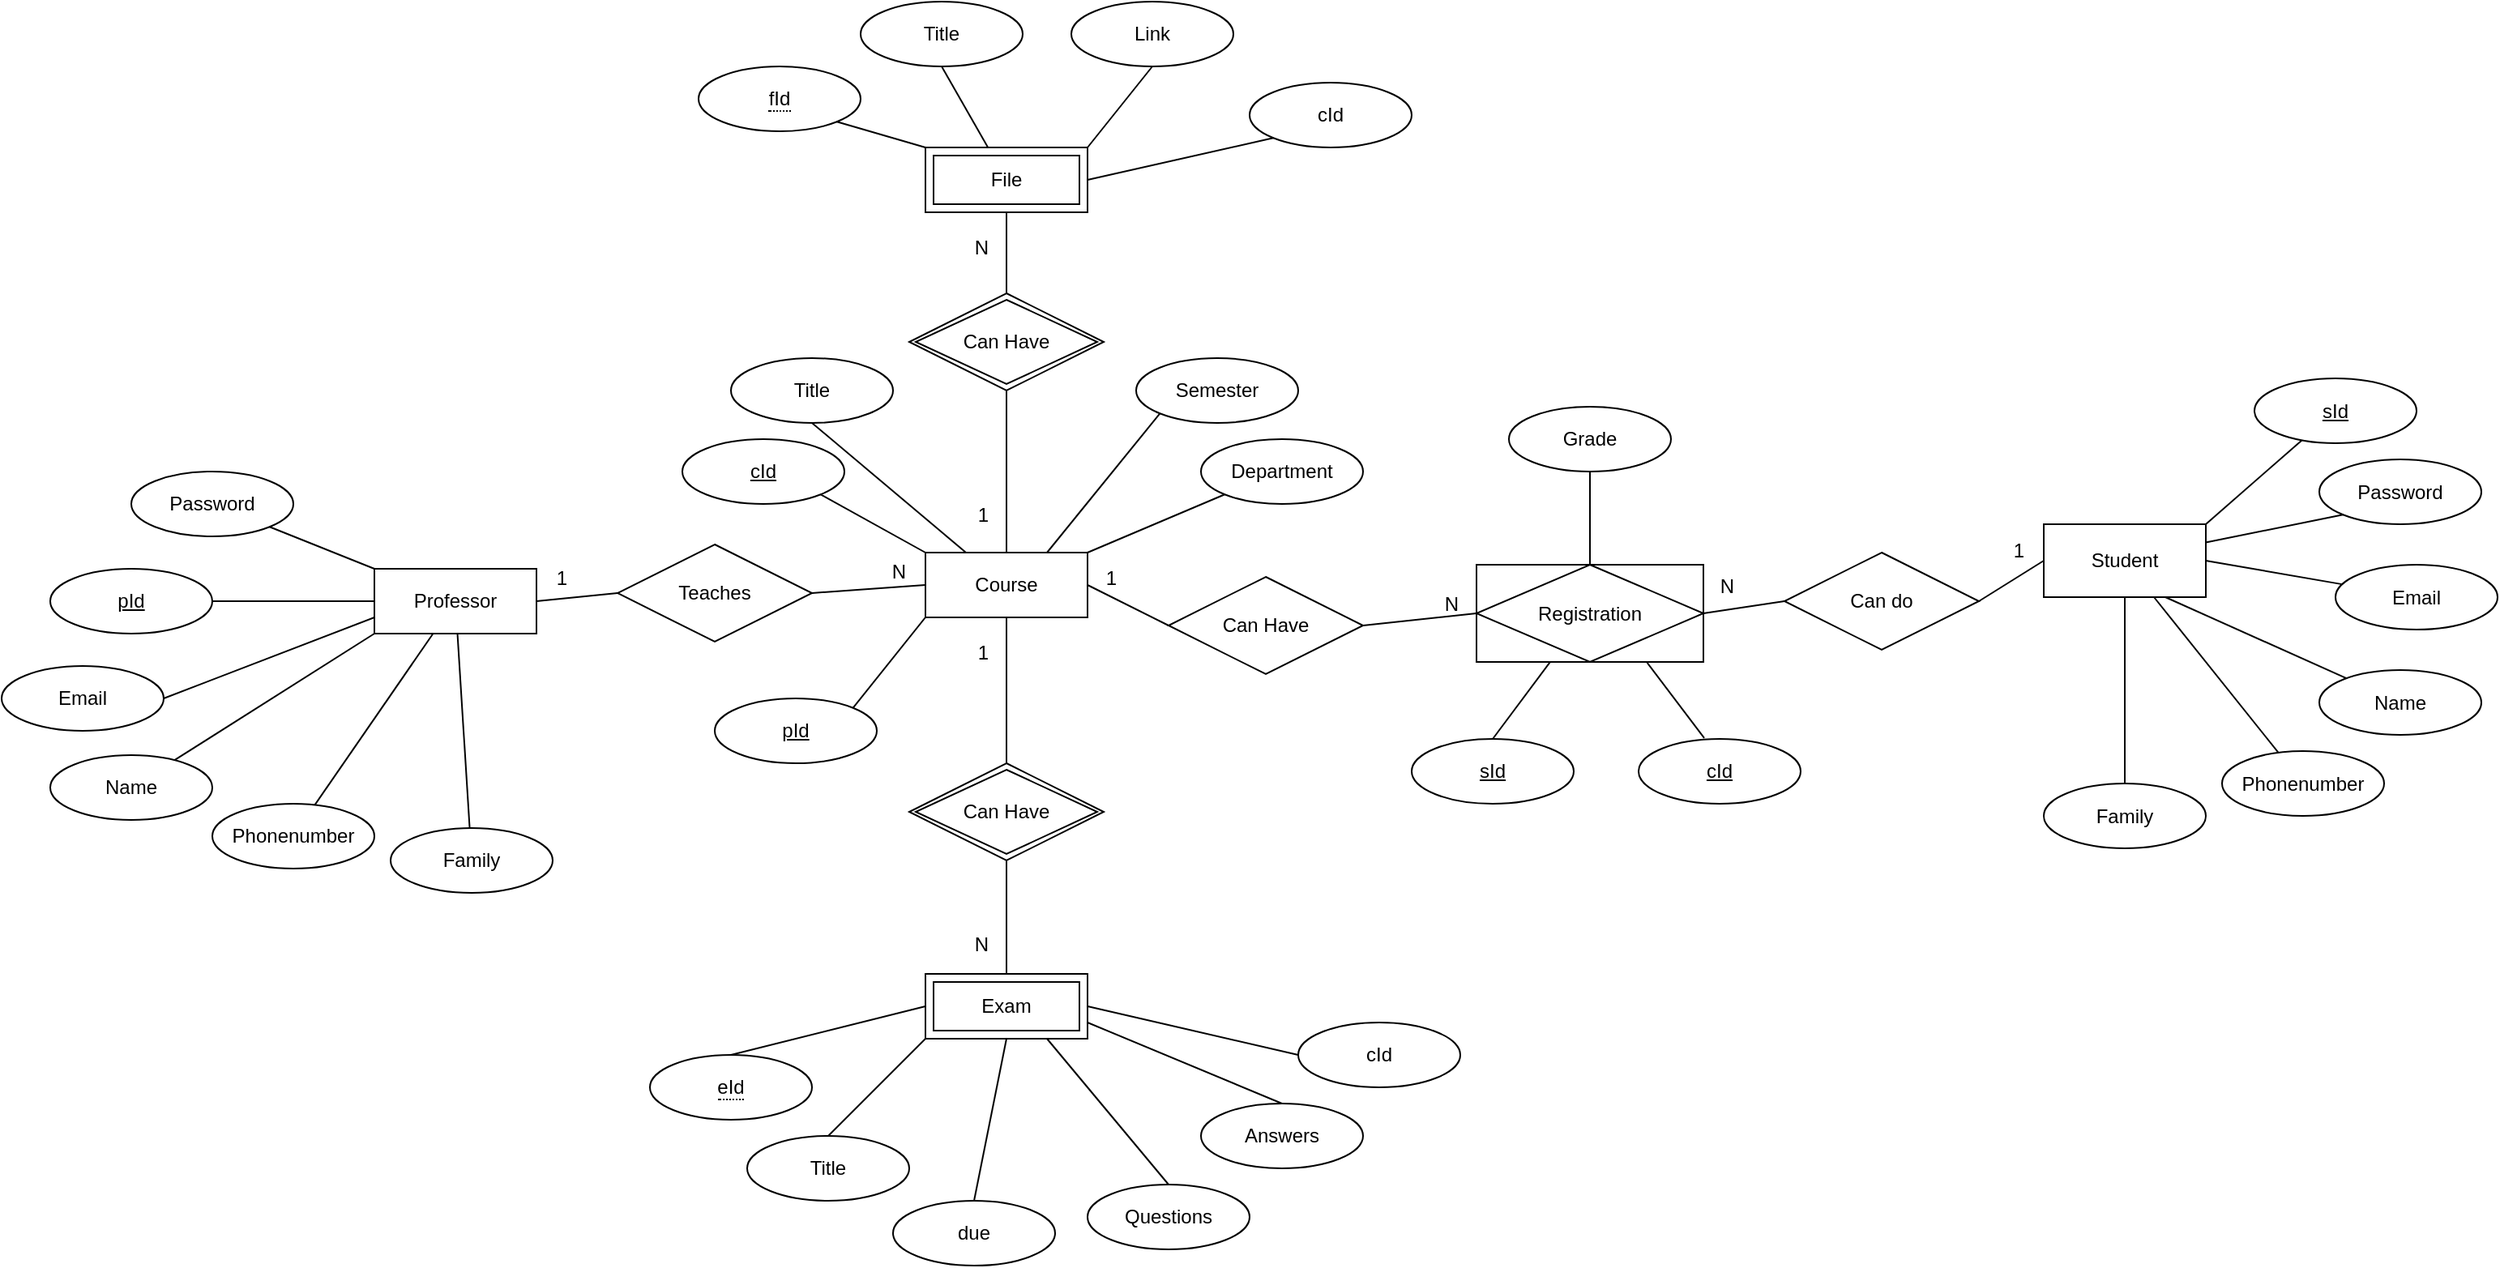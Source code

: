 <mxfile version="24.6.4" type="device">
  <diagram name="Page-1" id="r9-oKDH6c2IHwobVPv9_">
    <mxGraphModel dx="2277" dy="1842" grid="1" gridSize="10" guides="1" tooltips="1" connect="1" arrows="1" fold="1" page="1" pageScale="1" pageWidth="850" pageHeight="1100" math="0" shadow="0">
      <root>
        <mxCell id="0" />
        <mxCell id="1" parent="0" />
        <mxCell id="PK2-CjucyVVqtXHw0Cxr-1" value="Professor" style="whiteSpace=wrap;html=1;align=center;" parent="1" vertex="1">
          <mxGeometry x="10" y="290" width="100" height="40" as="geometry" />
        </mxCell>
        <mxCell id="PK2-CjucyVVqtXHw0Cxr-2" value="Email" style="ellipse;whiteSpace=wrap;html=1;align=center;" parent="1" vertex="1">
          <mxGeometry x="-220" y="350" width="100" height="40" as="geometry" />
        </mxCell>
        <mxCell id="PK2-CjucyVVqtXHw0Cxr-3" value="Family" style="ellipse;whiteSpace=wrap;html=1;align=center;" parent="1" vertex="1">
          <mxGeometry x="20" y="450" width="100" height="40" as="geometry" />
        </mxCell>
        <mxCell id="PK2-CjucyVVqtXHw0Cxr-4" value="Password" style="ellipse;whiteSpace=wrap;html=1;align=center;" parent="1" vertex="1">
          <mxGeometry x="-140" y="230" width="100" height="40" as="geometry" />
        </mxCell>
        <mxCell id="PK2-CjucyVVqtXHw0Cxr-5" value="&lt;u&gt;pId&lt;/u&gt;" style="ellipse;whiteSpace=wrap;html=1;align=center;" parent="1" vertex="1">
          <mxGeometry x="-190" y="290" width="100" height="40" as="geometry" />
        </mxCell>
        <mxCell id="PK2-CjucyVVqtXHw0Cxr-6" value="Name" style="ellipse;whiteSpace=wrap;html=1;align=center;" parent="1" vertex="1">
          <mxGeometry x="-190" y="405" width="100" height="40" as="geometry" />
        </mxCell>
        <mxCell id="PK2-CjucyVVqtXHw0Cxr-7" value="Phonenumber" style="ellipse;whiteSpace=wrap;html=1;align=center;" parent="1" vertex="1">
          <mxGeometry x="-90" y="435" width="100" height="40" as="geometry" />
        </mxCell>
        <mxCell id="PK2-CjucyVVqtXHw0Cxr-17" value="" style="endArrow=none;html=1;rounded=0;" parent="1" source="PK2-CjucyVVqtXHw0Cxr-7" target="PK2-CjucyVVqtXHw0Cxr-1" edge="1">
          <mxGeometry relative="1" as="geometry">
            <mxPoint x="20" y="240" as="sourcePoint" />
            <mxPoint x="180" y="240" as="targetPoint" />
          </mxGeometry>
        </mxCell>
        <mxCell id="PK2-CjucyVVqtXHw0Cxr-18" value="" style="endArrow=none;html=1;rounded=0;" parent="1" source="PK2-CjucyVVqtXHw0Cxr-3" target="PK2-CjucyVVqtXHw0Cxr-1" edge="1">
          <mxGeometry relative="1" as="geometry">
            <mxPoint x="-40" y="440" as="sourcePoint" />
            <mxPoint x="120" y="440" as="targetPoint" />
          </mxGeometry>
        </mxCell>
        <mxCell id="PK2-CjucyVVqtXHw0Cxr-19" value="" style="endArrow=none;html=1;rounded=0;entryX=0;entryY=1;entryDx=0;entryDy=0;" parent="1" source="PK2-CjucyVVqtXHw0Cxr-6" target="PK2-CjucyVVqtXHw0Cxr-1" edge="1">
          <mxGeometry relative="1" as="geometry">
            <mxPoint x="-60" y="179" as="sourcePoint" />
            <mxPoint x="100" y="179" as="targetPoint" />
          </mxGeometry>
        </mxCell>
        <mxCell id="PK2-CjucyVVqtXHw0Cxr-20" value="" style="endArrow=none;html=1;rounded=0;entryX=0;entryY=0.75;entryDx=0;entryDy=0;exitX=1;exitY=0.5;exitDx=0;exitDy=0;" parent="1" source="PK2-CjucyVVqtXHw0Cxr-2" target="PK2-CjucyVVqtXHw0Cxr-1" edge="1">
          <mxGeometry relative="1" as="geometry">
            <mxPoint x="-106.903" y="349.86" as="sourcePoint" />
            <mxPoint x="150" y="210" as="targetPoint" />
            <Array as="points" />
          </mxGeometry>
        </mxCell>
        <mxCell id="PK2-CjucyVVqtXHw0Cxr-21" value="" style="endArrow=none;html=1;rounded=0;entryX=0;entryY=0.5;entryDx=0;entryDy=0;" parent="1" source="PK2-CjucyVVqtXHw0Cxr-5" target="PK2-CjucyVVqtXHw0Cxr-1" edge="1">
          <mxGeometry relative="1" as="geometry">
            <mxPoint x="160" y="209.5" as="sourcePoint" />
            <mxPoint x="320" y="209.5" as="targetPoint" />
          </mxGeometry>
        </mxCell>
        <mxCell id="PK2-CjucyVVqtXHw0Cxr-22" value="" style="endArrow=none;html=1;rounded=0;exitX=1;exitY=1;exitDx=0;exitDy=0;entryX=0;entryY=0;entryDx=0;entryDy=0;" parent="1" source="PK2-CjucyVVqtXHw0Cxr-4" target="PK2-CjucyVVqtXHw0Cxr-1" edge="1">
          <mxGeometry relative="1" as="geometry">
            <mxPoint x="70" y="170" as="sourcePoint" />
            <mxPoint x="230" y="170" as="targetPoint" />
          </mxGeometry>
        </mxCell>
        <mxCell id="PK2-CjucyVVqtXHw0Cxr-23" value="Student" style="whiteSpace=wrap;html=1;align=center;" parent="1" vertex="1">
          <mxGeometry x="1040" y="262.5" width="100" height="45" as="geometry" />
        </mxCell>
        <mxCell id="PK2-CjucyVVqtXHw0Cxr-24" value="Email" style="ellipse;whiteSpace=wrap;html=1;align=center;" parent="1" vertex="1">
          <mxGeometry x="1220" y="287.5" width="100" height="40" as="geometry" />
        </mxCell>
        <mxCell id="PK2-CjucyVVqtXHw0Cxr-25" value="Family" style="ellipse;whiteSpace=wrap;html=1;align=center;" parent="1" vertex="1">
          <mxGeometry x="1040" y="422.5" width="100" height="40" as="geometry" />
        </mxCell>
        <mxCell id="PK2-CjucyVVqtXHw0Cxr-26" value="Password" style="ellipse;whiteSpace=wrap;html=1;align=center;" parent="1" vertex="1">
          <mxGeometry x="1210" y="222.5" width="100" height="40" as="geometry" />
        </mxCell>
        <mxCell id="PK2-CjucyVVqtXHw0Cxr-27" value="&lt;u&gt;sId&lt;/u&gt;" style="ellipse;whiteSpace=wrap;html=1;align=center;" parent="1" vertex="1">
          <mxGeometry x="1170" y="172.5" width="100" height="40" as="geometry" />
        </mxCell>
        <mxCell id="PK2-CjucyVVqtXHw0Cxr-28" value="Name" style="ellipse;whiteSpace=wrap;html=1;align=center;" parent="1" vertex="1">
          <mxGeometry x="1210" y="352.5" width="100" height="40" as="geometry" />
        </mxCell>
        <mxCell id="PK2-CjucyVVqtXHw0Cxr-29" value="Phonenumber" style="ellipse;whiteSpace=wrap;html=1;align=center;" parent="1" vertex="1">
          <mxGeometry x="1150" y="402.5" width="100" height="40" as="geometry" />
        </mxCell>
        <mxCell id="PK2-CjucyVVqtXHw0Cxr-30" value="" style="endArrow=none;html=1;rounded=0;" parent="1" source="PK2-CjucyVVqtXHw0Cxr-29" target="PK2-CjucyVVqtXHw0Cxr-23" edge="1">
          <mxGeometry relative="1" as="geometry">
            <mxPoint x="960" y="207.5" as="sourcePoint" />
            <mxPoint x="1120" y="207.5" as="targetPoint" />
          </mxGeometry>
        </mxCell>
        <mxCell id="PK2-CjucyVVqtXHw0Cxr-31" value="" style="endArrow=none;html=1;rounded=0;" parent="1" source="PK2-CjucyVVqtXHw0Cxr-25" target="PK2-CjucyVVqtXHw0Cxr-23" edge="1">
          <mxGeometry relative="1" as="geometry">
            <mxPoint x="900" y="407.5" as="sourcePoint" />
            <mxPoint x="1060" y="407.5" as="targetPoint" />
          </mxGeometry>
        </mxCell>
        <mxCell id="PK2-CjucyVVqtXHw0Cxr-32" value="" style="endArrow=none;html=1;rounded=0;entryX=0.75;entryY=1;entryDx=0;entryDy=0;" parent="1" source="PK2-CjucyVVqtXHw0Cxr-28" target="PK2-CjucyVVqtXHw0Cxr-23" edge="1">
          <mxGeometry relative="1" as="geometry">
            <mxPoint x="880" y="146.5" as="sourcePoint" />
            <mxPoint x="1040" y="146.5" as="targetPoint" />
          </mxGeometry>
        </mxCell>
        <mxCell id="PK2-CjucyVVqtXHw0Cxr-33" value="" style="endArrow=none;html=1;rounded=0;entryX=1;entryY=0.5;entryDx=0;entryDy=0;" parent="1" source="PK2-CjucyVVqtXHw0Cxr-24" target="PK2-CjucyVVqtXHw0Cxr-23" edge="1">
          <mxGeometry relative="1" as="geometry">
            <mxPoint x="930" y="147.5" as="sourcePoint" />
            <mxPoint x="1090" y="177.5" as="targetPoint" />
            <Array as="points" />
          </mxGeometry>
        </mxCell>
        <mxCell id="PK2-CjucyVVqtXHw0Cxr-34" value="" style="endArrow=none;html=1;rounded=0;entryX=1;entryY=0;entryDx=0;entryDy=0;" parent="1" source="PK2-CjucyVVqtXHw0Cxr-27" target="PK2-CjucyVVqtXHw0Cxr-23" edge="1">
          <mxGeometry relative="1" as="geometry">
            <mxPoint x="1100" y="177" as="sourcePoint" />
            <mxPoint x="1260" y="177" as="targetPoint" />
          </mxGeometry>
        </mxCell>
        <mxCell id="PK2-CjucyVVqtXHw0Cxr-35" value="" style="endArrow=none;html=1;rounded=0;exitX=0;exitY=1;exitDx=0;exitDy=0;entryX=1;entryY=0.25;entryDx=0;entryDy=0;" parent="1" source="PK2-CjucyVVqtXHw0Cxr-26" target="PK2-CjucyVVqtXHw0Cxr-23" edge="1">
          <mxGeometry relative="1" as="geometry">
            <mxPoint x="1010" y="137.5" as="sourcePoint" />
            <mxPoint x="1170" y="137.5" as="targetPoint" />
          </mxGeometry>
        </mxCell>
        <mxCell id="PK2-CjucyVVqtXHw0Cxr-38" value="Course" style="whiteSpace=wrap;html=1;align=center;" parent="1" vertex="1">
          <mxGeometry x="350" y="280" width="100" height="40" as="geometry" />
        </mxCell>
        <mxCell id="PK2-CjucyVVqtXHw0Cxr-39" value="Teaches" style="shape=rhombus;perimeter=rhombusPerimeter;whiteSpace=wrap;html=1;align=center;" parent="1" vertex="1">
          <mxGeometry x="160" y="275" width="120" height="60" as="geometry" />
        </mxCell>
        <mxCell id="PK2-CjucyVVqtXHw0Cxr-40" value="" style="endArrow=none;html=1;rounded=0;entryX=1;entryY=0.5;entryDx=0;entryDy=0;exitX=0;exitY=0.5;exitDx=0;exitDy=0;" parent="1" source="PK2-CjucyVVqtXHw0Cxr-39" target="PK2-CjucyVVqtXHw0Cxr-1" edge="1">
          <mxGeometry relative="1" as="geometry">
            <mxPoint x="340" y="320" as="sourcePoint" />
            <mxPoint x="500" y="320" as="targetPoint" />
          </mxGeometry>
        </mxCell>
        <mxCell id="PK2-CjucyVVqtXHw0Cxr-41" value="1" style="resizable=0;html=1;whiteSpace=wrap;align=right;verticalAlign=bottom;" parent="PK2-CjucyVVqtXHw0Cxr-40" connectable="0" vertex="1">
          <mxGeometry x="1" relative="1" as="geometry">
            <mxPoint x="20" y="-5" as="offset" />
          </mxGeometry>
        </mxCell>
        <mxCell id="PK2-CjucyVVqtXHw0Cxr-42" value="" style="endArrow=none;html=1;rounded=0;exitX=1;exitY=0.5;exitDx=0;exitDy=0;entryX=0;entryY=0.5;entryDx=0;entryDy=0;" parent="1" source="PK2-CjucyVVqtXHw0Cxr-39" target="PK2-CjucyVVqtXHw0Cxr-38" edge="1">
          <mxGeometry relative="1" as="geometry">
            <mxPoint x="340" y="320" as="sourcePoint" />
            <mxPoint x="500" y="320" as="targetPoint" />
          </mxGeometry>
        </mxCell>
        <mxCell id="PK2-CjucyVVqtXHw0Cxr-43" value="N" style="resizable=0;html=1;whiteSpace=wrap;align=right;verticalAlign=bottom;" parent="PK2-CjucyVVqtXHw0Cxr-42" connectable="0" vertex="1">
          <mxGeometry x="1" relative="1" as="geometry">
            <mxPoint x="-10" as="offset" />
          </mxGeometry>
        </mxCell>
        <mxCell id="PK2-CjucyVVqtXHw0Cxr-50" value="Exam" style="shape=ext;margin=3;double=1;whiteSpace=wrap;html=1;align=center;" parent="1" vertex="1">
          <mxGeometry x="350" y="540" width="100" height="40" as="geometry" />
        </mxCell>
        <mxCell id="PK2-CjucyVVqtXHw0Cxr-51" value="&lt;u&gt;cId&lt;span style=&quot;color: rgba(0, 0, 0, 0); font-family: monospace; font-size: 0px; text-align: start; text-wrap: nowrap;&quot;&gt;%3CmxGraphModel%3E%3Croot%3E%3CmxCell%20id%3D%220%22%2F%3E%3CmxCell%20id%3D%221%22%20parent%3D%220%22%2F%3E%3CmxCell%20id%3D%222%22%20value%3D%22Professor%22%20style%3D%22whiteSpace%3Dwrap%3Bhtml%3D1%3Balign%3Dcenter%3B%22%20vertex%3D%221%22%20parent%3D%221%22%3E%3CmxGeometry%20x%3D%2280%22%20y%3D%22320%22%20width%3D%22100%22%20height%3D%2240%22%20as%3D%22geometry%22%2F%3E%3C%2FmxCell%3E%3CmxCell%20id%3D%223%22%20value%3D%22Email%22%20style%3D%22ellipse%3BwhiteSpace%3Dwrap%3Bhtml%3D1%3Balign%3Dcenter%3B%22%20vertex%3D%221%22%20parent%3D%221%22%3E%3CmxGeometry%20x%3D%22-120%22%20y%3D%22340%22%20width%3D%22100%22%20height%3D%2240%22%20as%3D%22geometry%22%2F%3E%3C%2FmxCell%3E%3CmxCell%20id%3D%224%22%20value%3D%22Family%22%20style%3D%22ellipse%3BwhiteSpace%3Dwrap%3Bhtml%3D1%3Balign%3Dcenter%3B%22%20vertex%3D%221%22%20parent%3D%221%22%3E%3CmxGeometry%20x%3D%2290%22%20y%3D%22440%22%20width%3D%22100%22%20height%3D%2240%22%20as%3D%22geometry%22%2F%3E%3C%2FmxCell%3E%3CmxCell%20id%3D%225%22%20value%3D%22Password%22%20style%3D%22ellipse%3BwhiteSpace%3Dwrap%3Bhtml%3D1%3Balign%3Dcenter%3B%22%20vertex%3D%221%22%20parent%3D%221%22%3E%3CmxGeometry%20x%3D%22-50%22%20y%3D%22210%22%20width%3D%22100%22%20height%3D%2240%22%20as%3D%22geometry%22%2F%3E%3C%2FmxCell%3E%3CmxCell%20id%3D%226%22%20value%3D%22%26lt%3Bu%26gt%3BpId%26lt%3B%2Fu%26gt%3B%22%20style%3D%22ellipse%3BwhiteSpace%3Dwrap%3Bhtml%3D1%3Balign%3Dcenter%3B%22%20vertex%3D%221%22%20parent%3D%221%22%3E%3CmxGeometry%20x%3D%22-110%22%20y%3D%22270%22%20width%3D%22100%22%20height%3D%2240%22%20as%3D%22geometry%22%2F%3E%3C%2FmxCell%3E%3CmxCell%20id%3D%227%22%20value%3D%22Name%22%20style%3D%22ellipse%3BwhiteSpace%3Dwrap%3Bhtml%3D1%3Balign%3Dcenter%3B%22%20vertex%3D%221%22%20parent%3D%221%22%3E%3CmxGeometry%20x%3D%22-110%22%20y%3D%22410%22%20width%3D%22100%22%20height%3D%2240%22%20as%3D%22geometry%22%2F%3E%3C%2FmxCell%3E%3CmxCell%20id%3D%228%22%20value%3D%22Phonenumber%22%20style%3D%22ellipse%3BwhiteSpace%3Dwrap%3Bhtml%3D1%3Balign%3Dcenter%3B%22%20vertex%3D%221%22%20parent%3D%221%22%3E%3CmxGeometry%20x%3D%22-20%22%20y%3D%22440%22%20width%3D%22100%22%20height%3D%2240%22%20as%3D%22geometry%22%2F%3E%3C%2FmxCell%3E%3CmxCell%20id%3D%229%22%20value%3D%22%22%20style%3D%22endArrow%3Dnone%3Bhtml%3D1%3Brounded%3D0%3B%22%20edge%3D%221%22%20source%3D%228%22%20target%3D%222%22%20parent%3D%221%22%3E%3CmxGeometry%20relative%3D%221%22%20as%3D%22geometry%22%3E%3CmxPoint%20x%3D%2280%22%20y%3D%22270%22%20as%3D%22sourcePoint%22%2F%3E%3CmxPoint%20x%3D%22240%22%20y%3D%22270%22%20as%3D%22targetPoint%22%2F%3E%3C%2FmxGeometry%3E%3C%2FmxCell%3E%3CmxCell%20id%3D%2210%22%20value%3D%22%22%20style%3D%22endArrow%3Dnone%3Bhtml%3D1%3Brounded%3D0%3B%22%20edge%3D%221%22%20source%3D%224%22%20target%3D%222%22%20parent%3D%221%22%3E%3CmxGeometry%20relative%3D%221%22%20as%3D%22geometry%22%3E%3CmxPoint%20x%3D%2220%22%20y%3D%22470%22%20as%3D%22sourcePoint%22%2F%3E%3CmxPoint%20x%3D%22180%22%20y%3D%22470%22%20as%3D%22targetPoint%22%2F%3E%3C%2FmxGeometry%3E%3C%2FmxCell%3E%3CmxCell%20id%3D%2211%22%20value%3D%22%22%20style%3D%22endArrow%3Dnone%3Bhtml%3D1%3Brounded%3D0%3BentryX%3D0.5%3BentryY%3D0%3BentryDx%3D0%3BentryDy%3D0%3B%22%20edge%3D%221%22%20source%3D%227%22%20target%3D%222%22%20parent%3D%221%22%3E%3CmxGeometry%20relative%3D%221%22%20as%3D%22geometry%22%3E%3CmxPoint%20y%3D%22209%22%20as%3D%22sourcePoint%22%2F%3E%3CmxPoint%20x%3D%22160%22%20y%3D%22209%22%20as%3D%22targetPoint%22%2F%3E%3C%2FmxGeometry%3E%3C%2FmxCell%3E%3CmxCell%20id%3D%2212%22%20value%3D%22%22%20style%3D%22endArrow%3Dnone%3Bhtml%3D1%3Brounded%3D0%3BentryX%3D0.677%3BentryY%3D-0.033%3BentryDx%3D0%3BentryDy%3D0%3BentryPerimeter%3D0%3B%22%20edge%3D%221%22%20source%3D%223%22%20target%3D%222%22%20parent%3D%221%22%3E%3CmxGeometry%20relative%3D%221%22%20as%3D%22geometry%22%3E%3CmxPoint%20x%3D%2250%22%20y%3D%22210%22%20as%3D%22sourcePoint%22%2F%3E%3CmxPoint%20x%3D%22210%22%20y%3D%22240%22%20as%3D%22targetPoint%22%2F%3E%3CArray%20as%3D%22points%22%2F%3E%3C%2FmxGeometry%3E%3C%2FmxCell%3E%3CmxCell%20id%3D%2213%22%20value%3D%22%22%20style%3D%22endArrow%3Dnone%3Bhtml%3D1%3Brounded%3D0%3BentryX%3D0.25%3BentryY%3D0%3BentryDx%3D0%3BentryDy%3D0%3B%22%20edge%3D%221%22%20source%3D%226%22%20target%3D%222%22%20parent%3D%221%22%3E%3CmxGeometry%20relative%3D%221%22%20as%3D%22geometry%22%3E%3CmxPoint%20x%3D%22220%22%20y%3D%22239.5%22%20as%3D%22sourcePoint%22%2F%3E%3CmxPoint%20x%3D%22380%22%20y%3D%22239.5%22%20as%3D%22targetPoint%22%2F%3E%3C%2FmxGeometry%3E%3C%2FmxCell%3E%3CmxCell%20id%3D%2214%22%20value%3D%22%22%20style%3D%22endArrow%3Dnone%3Bhtml%3D1%3Brounded%3D0%3BexitX%3D1%3BexitY%3D1%3BexitDx%3D0%3BexitDy%3D0%3BentryX%3D0.75%3BentryY%3D0%3BentryDx%3D0%3BentryDy%3D0%3B%22%20edge%3D%221%22%20source%3D%225%22%20target%3D%222%22%20parent%3D%221%22%3E%3CmxGeometry%20relative%3D%221%22%20as%3D%22geometry%22%3E%3CmxPoint%20x%3D%22130%22%20y%3D%22200%22%20as%3D%22sourcePoint%22%2F%3E%3CmxPoint%20x%3D%22290%22%20y%3D%22200%22%20as%3D%22targetPoint%22%2F%3E%3C%2FmxGeometry%3E%3C%2FmxCell%3E%3C%2Froot%3E%3C%2FmxGraphModel%3E&lt;/span&gt;&lt;/u&gt;" style="ellipse;whiteSpace=wrap;html=1;align=center;" parent="1" vertex="1">
          <mxGeometry x="200" y="210" width="100" height="40" as="geometry" />
        </mxCell>
        <mxCell id="PK2-CjucyVVqtXHw0Cxr-52" value="Title" style="ellipse;whiteSpace=wrap;html=1;align=center;" parent="1" vertex="1">
          <mxGeometry x="230" y="160" width="100" height="40" as="geometry" />
        </mxCell>
        <mxCell id="PK2-CjucyVVqtXHw0Cxr-53" value="Department" style="ellipse;whiteSpace=wrap;html=1;align=center;" parent="1" vertex="1">
          <mxGeometry x="520" y="210" width="100" height="40" as="geometry" />
        </mxCell>
        <mxCell id="PK2-CjucyVVqtXHw0Cxr-54" value="Semester" style="ellipse;whiteSpace=wrap;html=1;align=center;" parent="1" vertex="1">
          <mxGeometry x="480" y="160" width="100" height="40" as="geometry" />
        </mxCell>
        <mxCell id="PK2-CjucyVVqtXHw0Cxr-55" value="" style="endArrow=none;html=1;rounded=0;exitX=0.75;exitY=0;exitDx=0;exitDy=0;entryX=0;entryY=1;entryDx=0;entryDy=0;" parent="1" source="PK2-CjucyVVqtXHw0Cxr-38" target="PK2-CjucyVVqtXHw0Cxr-54" edge="1">
          <mxGeometry relative="1" as="geometry">
            <mxPoint x="330" y="69" as="sourcePoint" />
            <mxPoint x="490" y="69" as="targetPoint" />
          </mxGeometry>
        </mxCell>
        <mxCell id="PK2-CjucyVVqtXHw0Cxr-56" value="" style="endArrow=none;html=1;rounded=0;exitX=1;exitY=0;exitDx=0;exitDy=0;entryX=0;entryY=1;entryDx=0;entryDy=0;" parent="1" source="PK2-CjucyVVqtXHw0Cxr-38" target="PK2-CjucyVVqtXHw0Cxr-53" edge="1">
          <mxGeometry relative="1" as="geometry">
            <mxPoint x="320" y="69" as="sourcePoint" />
            <mxPoint x="480" y="69" as="targetPoint" />
          </mxGeometry>
        </mxCell>
        <mxCell id="PK2-CjucyVVqtXHw0Cxr-57" value="" style="endArrow=none;html=1;rounded=0;entryX=0.25;entryY=0;entryDx=0;entryDy=0;exitX=0.5;exitY=1;exitDx=0;exitDy=0;" parent="1" source="PK2-CjucyVVqtXHw0Cxr-52" target="PK2-CjucyVVqtXHw0Cxr-38" edge="1">
          <mxGeometry relative="1" as="geometry">
            <mxPoint x="300" y="60" as="sourcePoint" />
            <mxPoint x="490" y="60" as="targetPoint" />
          </mxGeometry>
        </mxCell>
        <mxCell id="PK2-CjucyVVqtXHw0Cxr-58" value="" style="endArrow=none;html=1;rounded=0;entryX=0;entryY=0;entryDx=0;entryDy=0;exitX=1;exitY=1;exitDx=0;exitDy=0;" parent="1" source="PK2-CjucyVVqtXHw0Cxr-51" target="PK2-CjucyVVqtXHw0Cxr-38" edge="1">
          <mxGeometry relative="1" as="geometry">
            <mxPoint x="320" y="79.5" as="sourcePoint" />
            <mxPoint x="480" y="79.5" as="targetPoint" />
          </mxGeometry>
        </mxCell>
        <mxCell id="PK2-CjucyVVqtXHw0Cxr-59" value="File" style="shape=ext;margin=3;double=1;whiteSpace=wrap;html=1;align=center;" parent="1" vertex="1">
          <mxGeometry x="350" y="30" width="100" height="40" as="geometry" />
        </mxCell>
        <mxCell id="PK2-CjucyVVqtXHw0Cxr-61" value="&lt;span style=&quot;border-bottom: 1px dotted&quot;&gt;eId&lt;/span&gt;" style="ellipse;whiteSpace=wrap;html=1;align=center;" parent="1" vertex="1">
          <mxGeometry x="180" y="590" width="100" height="40" as="geometry" />
        </mxCell>
        <mxCell id="PK2-CjucyVVqtXHw0Cxr-62" value="due" style="ellipse;whiteSpace=wrap;html=1;align=center;" parent="1" vertex="1">
          <mxGeometry x="330" y="680" width="100" height="40" as="geometry" />
        </mxCell>
        <mxCell id="PK2-CjucyVVqtXHw0Cxr-63" value="Title" style="ellipse;whiteSpace=wrap;html=1;align=center;" parent="1" vertex="1">
          <mxGeometry x="240" y="640" width="100" height="40" as="geometry" />
        </mxCell>
        <mxCell id="PK2-CjucyVVqtXHw0Cxr-64" value="" style="endArrow=none;html=1;rounded=0;exitX=0.5;exitY=1;exitDx=0;exitDy=0;entryX=0.5;entryY=0;entryDx=0;entryDy=0;" parent="1" source="PK2-CjucyVVqtXHw0Cxr-50" target="PK2-CjucyVVqtXHw0Cxr-62" edge="1">
          <mxGeometry relative="1" as="geometry">
            <mxPoint x="490" y="580" as="sourcePoint" />
            <mxPoint x="650" y="580" as="targetPoint" />
          </mxGeometry>
        </mxCell>
        <mxCell id="PK2-CjucyVVqtXHw0Cxr-65" value="" style="endArrow=none;html=1;rounded=0;exitX=0;exitY=1;exitDx=0;exitDy=0;entryX=0.5;entryY=0;entryDx=0;entryDy=0;" parent="1" source="PK2-CjucyVVqtXHw0Cxr-50" target="PK2-CjucyVVqtXHw0Cxr-63" edge="1">
          <mxGeometry relative="1" as="geometry">
            <mxPoint x="330" y="600" as="sourcePoint" />
            <mxPoint x="490" y="600" as="targetPoint" />
          </mxGeometry>
        </mxCell>
        <mxCell id="PK2-CjucyVVqtXHw0Cxr-66" value="" style="endArrow=none;html=1;rounded=0;entryX=0;entryY=0.5;entryDx=0;entryDy=0;exitX=0.5;exitY=0;exitDx=0;exitDy=0;" parent="1" source="PK2-CjucyVVqtXHw0Cxr-61" target="PK2-CjucyVVqtXHw0Cxr-50" edge="1">
          <mxGeometry relative="1" as="geometry">
            <mxPoint x="170" y="589" as="sourcePoint" />
            <mxPoint x="330" y="589" as="targetPoint" />
          </mxGeometry>
        </mxCell>
        <mxCell id="PK2-CjucyVVqtXHw0Cxr-72" value="Can Have" style="shape=rhombus;double=1;perimeter=rhombusPerimeter;whiteSpace=wrap;html=1;align=center;" parent="1" vertex="1">
          <mxGeometry x="340" y="410" width="120" height="60" as="geometry" />
        </mxCell>
        <mxCell id="PK2-CjucyVVqtXHw0Cxr-73" value="" style="endArrow=none;html=1;rounded=0;entryX=0.5;entryY=1;entryDx=0;entryDy=0;exitX=0.5;exitY=0;exitDx=0;exitDy=0;" parent="1" source="PK2-CjucyVVqtXHw0Cxr-72" target="PK2-CjucyVVqtXHw0Cxr-38" edge="1">
          <mxGeometry relative="1" as="geometry">
            <mxPoint x="360" y="380" as="sourcePoint" />
            <mxPoint x="500" y="420" as="targetPoint" />
          </mxGeometry>
        </mxCell>
        <mxCell id="PK2-CjucyVVqtXHw0Cxr-74" value="1" style="resizable=0;html=1;whiteSpace=wrap;align=right;verticalAlign=bottom;" parent="PK2-CjucyVVqtXHw0Cxr-73" connectable="0" vertex="1">
          <mxGeometry x="1" relative="1" as="geometry">
            <mxPoint x="-10" y="30" as="offset" />
          </mxGeometry>
        </mxCell>
        <mxCell id="PK2-CjucyVVqtXHw0Cxr-75" value="" style="endArrow=none;html=1;rounded=0;exitX=0.5;exitY=1;exitDx=0;exitDy=0;entryX=0.5;entryY=0;entryDx=0;entryDy=0;" parent="1" source="PK2-CjucyVVqtXHw0Cxr-72" target="PK2-CjucyVVqtXHw0Cxr-50" edge="1">
          <mxGeometry relative="1" as="geometry">
            <mxPoint x="340" y="420" as="sourcePoint" />
            <mxPoint x="500" y="420" as="targetPoint" />
          </mxGeometry>
        </mxCell>
        <mxCell id="PK2-CjucyVVqtXHw0Cxr-76" value="N" style="resizable=0;html=1;whiteSpace=wrap;align=right;verticalAlign=bottom;" parent="PK2-CjucyVVqtXHw0Cxr-75" connectable="0" vertex="1">
          <mxGeometry x="1" relative="1" as="geometry">
            <mxPoint x="-10" y="-10" as="offset" />
          </mxGeometry>
        </mxCell>
        <mxCell id="PK2-CjucyVVqtXHw0Cxr-78" value="Can Have" style="shape=rhombus;double=1;perimeter=rhombusPerimeter;whiteSpace=wrap;html=1;align=center;" parent="1" vertex="1">
          <mxGeometry x="340" y="120" width="120" height="60" as="geometry" />
        </mxCell>
        <mxCell id="PK2-CjucyVVqtXHw0Cxr-79" value="Title" style="ellipse;whiteSpace=wrap;html=1;align=center;" parent="1" vertex="1">
          <mxGeometry x="310" y="-60" width="100" height="40" as="geometry" />
        </mxCell>
        <mxCell id="PK2-CjucyVVqtXHw0Cxr-80" style="edgeStyle=none;rounded=0;orthogonalLoop=1;jettySize=auto;html=1;exitX=0.5;exitY=0;exitDx=0;exitDy=0;" parent="1" source="PK2-CjucyVVqtXHw0Cxr-61" target="PK2-CjucyVVqtXHw0Cxr-61" edge="1">
          <mxGeometry relative="1" as="geometry" />
        </mxCell>
        <mxCell id="PK2-CjucyVVqtXHw0Cxr-81" value="&lt;span style=&quot;border-bottom: 1px dotted&quot;&gt;fId&lt;/span&gt;" style="ellipse;whiteSpace=wrap;html=1;align=center;" parent="1" vertex="1">
          <mxGeometry x="210" y="-20" width="100" height="40" as="geometry" />
        </mxCell>
        <mxCell id="PK2-CjucyVVqtXHw0Cxr-82" value="Link" style="ellipse;whiteSpace=wrap;html=1;align=center;" parent="1" vertex="1">
          <mxGeometry x="440" y="-60" width="100" height="40" as="geometry" />
        </mxCell>
        <mxCell id="PK2-CjucyVVqtXHw0Cxr-83" value="Questions" style="ellipse;whiteSpace=wrap;html=1;align=center;" parent="1" vertex="1">
          <mxGeometry x="450" y="670" width="100" height="40" as="geometry" />
        </mxCell>
        <mxCell id="PK2-CjucyVVqtXHw0Cxr-84" value="Answers" style="ellipse;whiteSpace=wrap;html=1;align=center;" parent="1" vertex="1">
          <mxGeometry x="520" y="620" width="100" height="40" as="geometry" />
        </mxCell>
        <mxCell id="PK2-CjucyVVqtXHw0Cxr-85" value="" style="endArrow=none;html=1;rounded=0;exitX=1;exitY=0.75;exitDx=0;exitDy=0;entryX=0.5;entryY=0;entryDx=0;entryDy=0;" parent="1" source="PK2-CjucyVVqtXHw0Cxr-50" target="PK2-CjucyVVqtXHw0Cxr-84" edge="1">
          <mxGeometry relative="1" as="geometry">
            <mxPoint x="450" y="510" as="sourcePoint" />
            <mxPoint x="610" y="510" as="targetPoint" />
          </mxGeometry>
        </mxCell>
        <mxCell id="PK2-CjucyVVqtXHw0Cxr-86" value="" style="endArrow=none;html=1;rounded=0;exitX=0.75;exitY=1;exitDx=0;exitDy=0;entryX=0.5;entryY=0;entryDx=0;entryDy=0;" parent="1" source="PK2-CjucyVVqtXHw0Cxr-50" target="PK2-CjucyVVqtXHw0Cxr-83" edge="1">
          <mxGeometry relative="1" as="geometry">
            <mxPoint x="410" y="620" as="sourcePoint" />
            <mxPoint x="570" y="620" as="targetPoint" />
          </mxGeometry>
        </mxCell>
        <mxCell id="PK2-CjucyVVqtXHw0Cxr-87" value="" style="endArrow=none;html=1;rounded=0;exitX=0.5;exitY=1;exitDx=0;exitDy=0;entryX=0.5;entryY=0;entryDx=0;entryDy=0;" parent="1" source="PK2-CjucyVVqtXHw0Cxr-78" target="PK2-CjucyVVqtXHw0Cxr-38" edge="1">
          <mxGeometry relative="1" as="geometry">
            <mxPoint x="340" y="280" as="sourcePoint" />
            <mxPoint x="500" y="280" as="targetPoint" />
          </mxGeometry>
        </mxCell>
        <mxCell id="PK2-CjucyVVqtXHw0Cxr-88" value="1" style="resizable=0;html=1;whiteSpace=wrap;align=right;verticalAlign=bottom;" parent="PK2-CjucyVVqtXHw0Cxr-87" connectable="0" vertex="1">
          <mxGeometry x="1" relative="1" as="geometry">
            <mxPoint x="-10" y="-15" as="offset" />
          </mxGeometry>
        </mxCell>
        <mxCell id="PK2-CjucyVVqtXHw0Cxr-89" value="" style="endArrow=none;html=1;rounded=0;entryX=0.5;entryY=1;entryDx=0;entryDy=0;exitX=0.5;exitY=0;exitDx=0;exitDy=0;" parent="1" source="PK2-CjucyVVqtXHw0Cxr-78" target="PK2-CjucyVVqtXHw0Cxr-59" edge="1">
          <mxGeometry relative="1" as="geometry">
            <mxPoint x="340" y="280" as="sourcePoint" />
            <mxPoint x="500" y="280" as="targetPoint" />
          </mxGeometry>
        </mxCell>
        <mxCell id="PK2-CjucyVVqtXHw0Cxr-90" value="N" style="resizable=0;html=1;whiteSpace=wrap;align=right;verticalAlign=bottom;" parent="PK2-CjucyVVqtXHw0Cxr-89" connectable="0" vertex="1">
          <mxGeometry x="1" relative="1" as="geometry">
            <mxPoint x="-10" y="30" as="offset" />
          </mxGeometry>
        </mxCell>
        <mxCell id="PK2-CjucyVVqtXHw0Cxr-91" value="" style="endArrow=none;html=1;rounded=0;entryX=0;entryY=0;entryDx=0;entryDy=0;exitX=1;exitY=1;exitDx=0;exitDy=0;" parent="1" source="PK2-CjucyVVqtXHw0Cxr-81" target="PK2-CjucyVVqtXHw0Cxr-59" edge="1">
          <mxGeometry relative="1" as="geometry">
            <mxPoint x="110" y="60" as="sourcePoint" />
            <mxPoint x="270" y="60" as="targetPoint" />
          </mxGeometry>
        </mxCell>
        <mxCell id="PK2-CjucyVVqtXHw0Cxr-92" value="" style="endArrow=none;html=1;rounded=0;entryX=0.5;entryY=1;entryDx=0;entryDy=0;" parent="1" source="PK2-CjucyVVqtXHw0Cxr-59" target="PK2-CjucyVVqtXHw0Cxr-79" edge="1">
          <mxGeometry relative="1" as="geometry">
            <mxPoint x="340" y="90" as="sourcePoint" />
            <mxPoint x="500" y="90" as="targetPoint" />
          </mxGeometry>
        </mxCell>
        <mxCell id="PK2-CjucyVVqtXHw0Cxr-93" value="" style="endArrow=none;html=1;rounded=0;exitX=1;exitY=0;exitDx=0;exitDy=0;entryX=0.5;entryY=1;entryDx=0;entryDy=0;" parent="1" source="PK2-CjucyVVqtXHw0Cxr-59" target="PK2-CjucyVVqtXHw0Cxr-82" edge="1">
          <mxGeometry relative="1" as="geometry">
            <mxPoint x="340" y="90" as="sourcePoint" />
            <mxPoint x="500" y="90" as="targetPoint" />
          </mxGeometry>
        </mxCell>
        <mxCell id="r06YSIzn6cZQNPrv04_l-1" value="cId" style="ellipse;whiteSpace=wrap;html=1;align=center;" vertex="1" parent="1">
          <mxGeometry x="580" y="570" width="100" height="40" as="geometry" />
        </mxCell>
        <mxCell id="r06YSIzn6cZQNPrv04_l-2" value="" style="endArrow=none;html=1;rounded=0;entryX=0;entryY=0.5;entryDx=0;entryDy=0;exitX=1;exitY=0.5;exitDx=0;exitDy=0;" edge="1" parent="1" source="PK2-CjucyVVqtXHw0Cxr-50" target="r06YSIzn6cZQNPrv04_l-1">
          <mxGeometry relative="1" as="geometry">
            <mxPoint x="370" y="360" as="sourcePoint" />
            <mxPoint x="530" y="360" as="targetPoint" />
          </mxGeometry>
        </mxCell>
        <mxCell id="r06YSIzn6cZQNPrv04_l-3" value="cId" style="ellipse;whiteSpace=wrap;html=1;align=center;" vertex="1" parent="1">
          <mxGeometry x="550" y="-10" width="100" height="40" as="geometry" />
        </mxCell>
        <mxCell id="r06YSIzn6cZQNPrv04_l-4" value="" style="endArrow=none;html=1;rounded=0;entryX=0;entryY=1;entryDx=0;entryDy=0;exitX=1;exitY=0.5;exitDx=0;exitDy=0;" edge="1" parent="1" source="PK2-CjucyVVqtXHw0Cxr-59" target="r06YSIzn6cZQNPrv04_l-3">
          <mxGeometry relative="1" as="geometry">
            <mxPoint x="360" y="250" as="sourcePoint" />
            <mxPoint x="520" y="250" as="targetPoint" />
          </mxGeometry>
        </mxCell>
        <mxCell id="r06YSIzn6cZQNPrv04_l-6" value="&lt;u&gt;pId&lt;/u&gt;" style="ellipse;whiteSpace=wrap;html=1;align=center;" vertex="1" parent="1">
          <mxGeometry x="220" y="370" width="100" height="40" as="geometry" />
        </mxCell>
        <mxCell id="r06YSIzn6cZQNPrv04_l-7" value="" style="endArrow=none;html=1;rounded=0;entryX=1;entryY=0;entryDx=0;entryDy=0;exitX=0;exitY=1;exitDx=0;exitDy=0;" edge="1" parent="1" source="PK2-CjucyVVqtXHw0Cxr-38" target="r06YSIzn6cZQNPrv04_l-6">
          <mxGeometry relative="1" as="geometry">
            <mxPoint x="290" y="260" as="sourcePoint" />
            <mxPoint x="450" y="260" as="targetPoint" />
          </mxGeometry>
        </mxCell>
        <mxCell id="r06YSIzn6cZQNPrv04_l-10" value="Registration" style="shape=associativeEntity;whiteSpace=wrap;html=1;align=center;" vertex="1" parent="1">
          <mxGeometry x="690" y="287.5" width="140" height="60" as="geometry" />
        </mxCell>
        <mxCell id="r06YSIzn6cZQNPrv04_l-12" value="sId" style="ellipse;whiteSpace=wrap;html=1;align=center;fontStyle=4;" vertex="1" parent="1">
          <mxGeometry x="650" y="395" width="100" height="40" as="geometry" />
        </mxCell>
        <mxCell id="r06YSIzn6cZQNPrv04_l-15" value="" style="endArrow=none;html=1;rounded=0;entryX=0.325;entryY=0.999;entryDx=0;entryDy=0;exitX=0.5;exitY=0;exitDx=0;exitDy=0;entryPerimeter=0;" edge="1" parent="1" source="r06YSIzn6cZQNPrv04_l-12" target="r06YSIzn6cZQNPrv04_l-10">
          <mxGeometry relative="1" as="geometry">
            <mxPoint x="630" y="372.5" as="sourcePoint" />
            <mxPoint x="760" y="442.5" as="targetPoint" />
          </mxGeometry>
        </mxCell>
        <mxCell id="r06YSIzn6cZQNPrv04_l-17" value="" style="endArrow=none;html=1;rounded=0;entryX=0.75;entryY=1;entryDx=0;entryDy=0;exitX=0.405;exitY=-0.013;exitDx=0;exitDy=0;exitPerimeter=0;" edge="1" parent="1" source="r06YSIzn6cZQNPrv04_l-32" target="r06YSIzn6cZQNPrv04_l-10">
          <mxGeometry relative="1" as="geometry">
            <mxPoint x="830" y="395" as="sourcePoint" />
            <mxPoint x="760" y="442.5" as="targetPoint" />
          </mxGeometry>
        </mxCell>
        <mxCell id="r06YSIzn6cZQNPrv04_l-20" value="Can Have" style="shape=rhombus;perimeter=rhombusPerimeter;whiteSpace=wrap;html=1;align=center;" vertex="1" parent="1">
          <mxGeometry x="500" y="295" width="120" height="60" as="geometry" />
        </mxCell>
        <mxCell id="r06YSIzn6cZQNPrv04_l-21" value="" style="endArrow=none;html=1;rounded=0;entryX=1;entryY=0.5;entryDx=0;entryDy=0;exitX=0;exitY=0.5;exitDx=0;exitDy=0;" edge="1" parent="1" source="r06YSIzn6cZQNPrv04_l-20" target="PK2-CjucyVVqtXHw0Cxr-38">
          <mxGeometry relative="1" as="geometry">
            <mxPoint x="510" y="450" as="sourcePoint" />
            <mxPoint x="670" y="450" as="targetPoint" />
          </mxGeometry>
        </mxCell>
        <mxCell id="r06YSIzn6cZQNPrv04_l-22" value="1" style="resizable=0;html=1;whiteSpace=wrap;align=right;verticalAlign=bottom;" connectable="0" vertex="1" parent="r06YSIzn6cZQNPrv04_l-21">
          <mxGeometry x="1" relative="1" as="geometry">
            <mxPoint x="20" y="5" as="offset" />
          </mxGeometry>
        </mxCell>
        <mxCell id="r06YSIzn6cZQNPrv04_l-23" value="" style="endArrow=none;html=1;rounded=0;entryX=0;entryY=0.5;entryDx=0;entryDy=0;exitX=1;exitY=0.5;exitDx=0;exitDy=0;" edge="1" parent="1" source="r06YSIzn6cZQNPrv04_l-20" target="r06YSIzn6cZQNPrv04_l-10">
          <mxGeometry relative="1" as="geometry">
            <mxPoint x="510" y="450" as="sourcePoint" />
            <mxPoint x="670" y="450" as="targetPoint" />
          </mxGeometry>
        </mxCell>
        <mxCell id="r06YSIzn6cZQNPrv04_l-24" value="N" style="resizable=0;html=1;whiteSpace=wrap;align=right;verticalAlign=bottom;" connectable="0" vertex="1" parent="r06YSIzn6cZQNPrv04_l-23">
          <mxGeometry x="1" relative="1" as="geometry">
            <mxPoint x="-10" y="3" as="offset" />
          </mxGeometry>
        </mxCell>
        <mxCell id="r06YSIzn6cZQNPrv04_l-25" value="Can do" style="shape=rhombus;perimeter=rhombusPerimeter;whiteSpace=wrap;html=1;align=center;" vertex="1" parent="1">
          <mxGeometry x="880" y="280" width="120" height="60" as="geometry" />
        </mxCell>
        <mxCell id="r06YSIzn6cZQNPrv04_l-26" value="" style="endArrow=none;html=1;rounded=0;entryX=0;entryY=0.5;entryDx=0;entryDy=0;exitX=1;exitY=0.5;exitDx=0;exitDy=0;" edge="1" parent="1" source="r06YSIzn6cZQNPrv04_l-25" target="PK2-CjucyVVqtXHw0Cxr-23">
          <mxGeometry relative="1" as="geometry">
            <mxPoint x="650" y="450" as="sourcePoint" />
            <mxPoint x="810" y="450" as="targetPoint" />
          </mxGeometry>
        </mxCell>
        <mxCell id="r06YSIzn6cZQNPrv04_l-27" value="1" style="resizable=0;html=1;whiteSpace=wrap;align=right;verticalAlign=bottom;" connectable="0" vertex="1" parent="r06YSIzn6cZQNPrv04_l-26">
          <mxGeometry x="1" relative="1" as="geometry">
            <mxPoint x="-10" y="2" as="offset" />
          </mxGeometry>
        </mxCell>
        <mxCell id="r06YSIzn6cZQNPrv04_l-28" value="" style="endArrow=none;html=1;rounded=0;entryX=1;entryY=0.5;entryDx=0;entryDy=0;exitX=0;exitY=0.5;exitDx=0;exitDy=0;" edge="1" parent="1" source="r06YSIzn6cZQNPrv04_l-25" target="r06YSIzn6cZQNPrv04_l-10">
          <mxGeometry relative="1" as="geometry">
            <mxPoint x="650" y="450" as="sourcePoint" />
            <mxPoint x="810" y="450" as="targetPoint" />
          </mxGeometry>
        </mxCell>
        <mxCell id="r06YSIzn6cZQNPrv04_l-29" value="N" style="resizable=0;html=1;whiteSpace=wrap;align=right;verticalAlign=bottom;" connectable="0" vertex="1" parent="r06YSIzn6cZQNPrv04_l-28">
          <mxGeometry x="1" relative="1" as="geometry">
            <mxPoint x="20" y="-8" as="offset" />
          </mxGeometry>
        </mxCell>
        <mxCell id="r06YSIzn6cZQNPrv04_l-30" value="Grade" style="ellipse;whiteSpace=wrap;html=1;align=center;" vertex="1" parent="1">
          <mxGeometry x="710" y="190" width="100" height="40" as="geometry" />
        </mxCell>
        <mxCell id="r06YSIzn6cZQNPrv04_l-31" value="" style="endArrow=none;html=1;rounded=0;entryX=0.5;entryY=1;entryDx=0;entryDy=0;exitX=0.5;exitY=0;exitDx=0;exitDy=0;" edge="1" parent="1" source="r06YSIzn6cZQNPrv04_l-10" target="r06YSIzn6cZQNPrv04_l-30">
          <mxGeometry relative="1" as="geometry">
            <mxPoint x="580" y="360" as="sourcePoint" />
            <mxPoint x="740" y="360" as="targetPoint" />
          </mxGeometry>
        </mxCell>
        <mxCell id="r06YSIzn6cZQNPrv04_l-32" value="cId" style="ellipse;whiteSpace=wrap;html=1;align=center;fontStyle=4;" vertex="1" parent="1">
          <mxGeometry x="790" y="395" width="100" height="40" as="geometry" />
        </mxCell>
      </root>
    </mxGraphModel>
  </diagram>
</mxfile>
